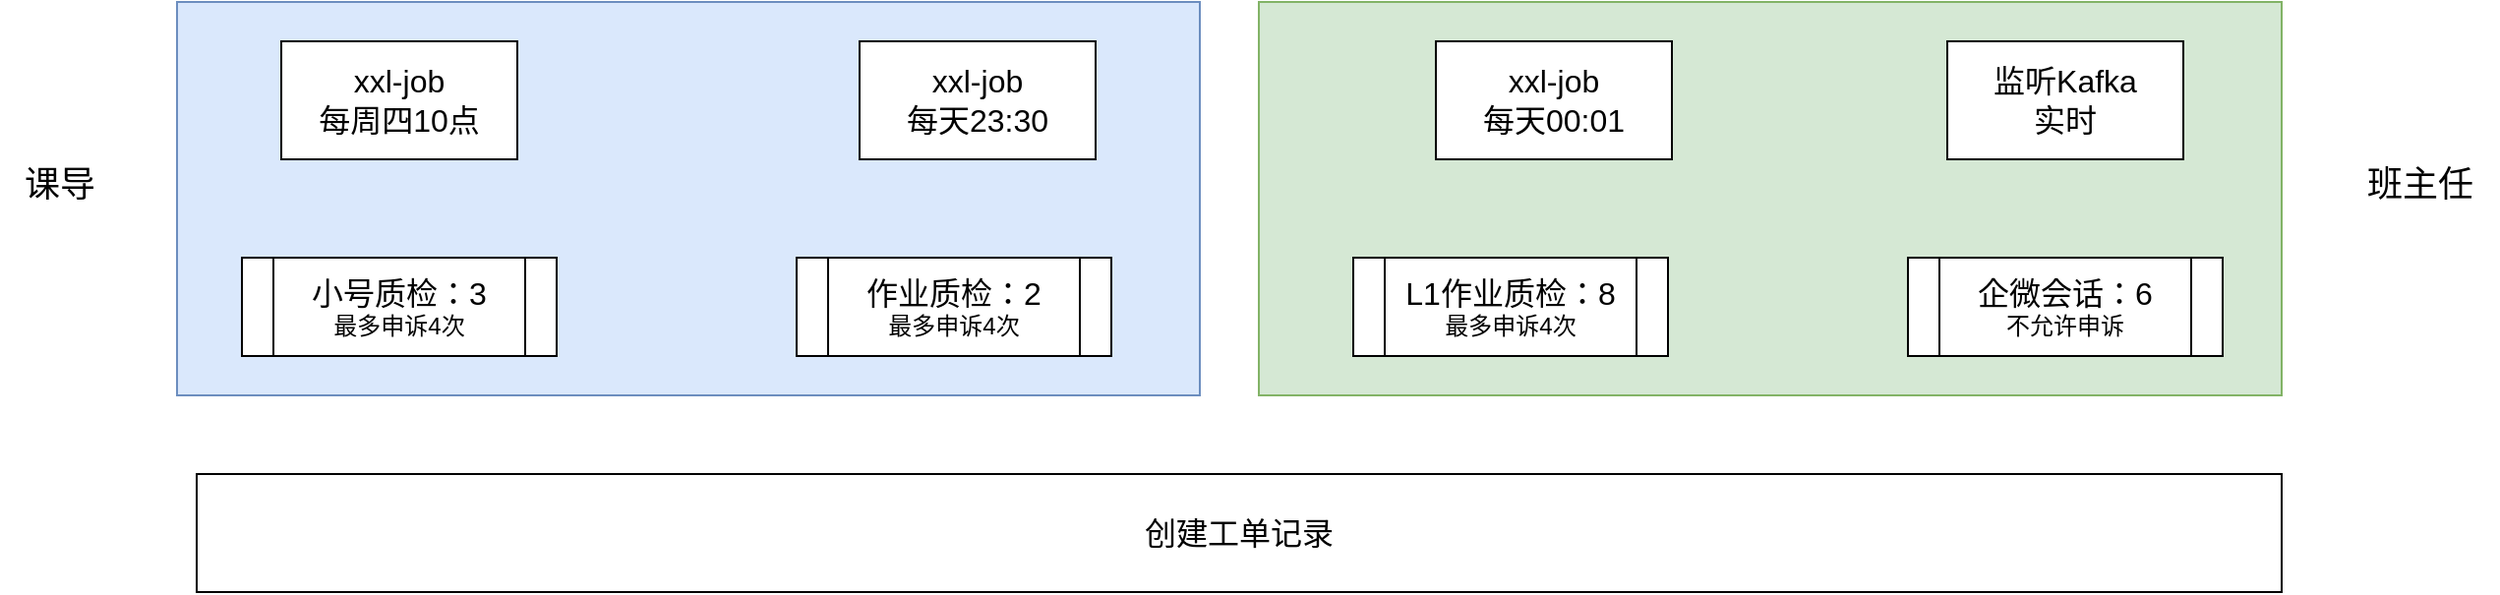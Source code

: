 <mxfile version="21.6.8" type="github">
  <diagram name="第 1 页" id="dMJNWCL1bGJtL2uopitH">
    <mxGraphModel dx="1702" dy="452" grid="1" gridSize="10" guides="1" tooltips="1" connect="1" arrows="1" fold="1" page="1" pageScale="1" pageWidth="827" pageHeight="1169" math="0" shadow="0">
      <root>
        <mxCell id="0" />
        <mxCell id="1" parent="0" />
        <mxCell id="zbNSWQ39G8rCh_Bigl1x-12" value="" style="rounded=0;whiteSpace=wrap;html=1;fillColor=#d5e8d4;strokeColor=#82b366;" vertex="1" parent="1">
          <mxGeometry x="580" y="30" width="520" height="200" as="geometry" />
        </mxCell>
        <mxCell id="zbNSWQ39G8rCh_Bigl1x-11" value="" style="rounded=0;whiteSpace=wrap;html=1;fillColor=#dae8fc;strokeColor=#6c8ebf;" vertex="1" parent="1">
          <mxGeometry x="30" y="30" width="520" height="200" as="geometry" />
        </mxCell>
        <mxCell id="zbNSWQ39G8rCh_Bigl1x-1" value="&lt;font style=&quot;&quot;&gt;&lt;span style=&quot;font-size: 16px;&quot;&gt;小号质检：3&lt;/span&gt;&lt;br&gt;&lt;font style=&quot;font-size: 12px;&quot;&gt;最多申诉4次&lt;/font&gt;&lt;br&gt;&lt;/font&gt;" style="shape=process;whiteSpace=wrap;html=1;backgroundOutline=1;" vertex="1" parent="1">
          <mxGeometry x="63" y="160" width="160" height="50" as="geometry" />
        </mxCell>
        <mxCell id="zbNSWQ39G8rCh_Bigl1x-2" value="&lt;font style=&quot;&quot;&gt;&lt;span style=&quot;font-size: 16px;&quot;&gt;作业质检：2&lt;/span&gt;&lt;br&gt;&lt;font style=&quot;font-size: 12px;&quot;&gt;最多申诉4次&lt;/font&gt;&lt;br&gt;&lt;/font&gt;" style="shape=process;whiteSpace=wrap;html=1;backgroundOutline=1;" vertex="1" parent="1">
          <mxGeometry x="345" y="160" width="160" height="50" as="geometry" />
        </mxCell>
        <mxCell id="zbNSWQ39G8rCh_Bigl1x-4" value="&lt;font style=&quot;&quot;&gt;&lt;span style=&quot;font-size: 16px;&quot;&gt;L1作业质检：8&lt;/span&gt;&lt;br&gt;&lt;font style=&quot;font-size: 12px;&quot;&gt;最多申诉4次&lt;/font&gt;&lt;br&gt;&lt;/font&gt;" style="shape=process;whiteSpace=wrap;html=1;backgroundOutline=1;" vertex="1" parent="1">
          <mxGeometry x="628" y="160" width="160" height="50" as="geometry" />
        </mxCell>
        <mxCell id="zbNSWQ39G8rCh_Bigl1x-6" value="&lt;span style=&quot;font-size: 16px;&quot;&gt;xxl-job&lt;br&gt;每周四10点&lt;/span&gt;" style="rounded=0;whiteSpace=wrap;html=1;" vertex="1" parent="1">
          <mxGeometry x="83" y="50" width="120" height="60" as="geometry" />
        </mxCell>
        <mxCell id="zbNSWQ39G8rCh_Bigl1x-7" value="&lt;span style=&quot;font-size: 16px;&quot;&gt;xxl-job&lt;br&gt;每&lt;/span&gt;&lt;font style=&quot;font-size: 16px;&quot;&gt;天23:30&lt;/font&gt;" style="rounded=0;whiteSpace=wrap;html=1;" vertex="1" parent="1">
          <mxGeometry x="377" y="50" width="120" height="60" as="geometry" />
        </mxCell>
        <mxCell id="zbNSWQ39G8rCh_Bigl1x-8" value="&lt;span style=&quot;font-size: 16px;&quot;&gt;xxl-job&lt;br&gt;每&lt;/span&gt;&lt;font style=&quot;font-size: 16px;&quot;&gt;天00:01&lt;/font&gt;" style="rounded=0;whiteSpace=wrap;html=1;" vertex="1" parent="1">
          <mxGeometry x="670" y="50" width="120" height="60" as="geometry" />
        </mxCell>
        <mxCell id="zbNSWQ39G8rCh_Bigl1x-9" value="&lt;span style=&quot;font-size: 16px;&quot;&gt;企微会话：6&lt;/span&gt;&lt;br&gt;不允许申诉" style="shape=process;whiteSpace=wrap;html=1;backgroundOutline=1;" vertex="1" parent="1">
          <mxGeometry x="910" y="160" width="160" height="50" as="geometry" />
        </mxCell>
        <mxCell id="zbNSWQ39G8rCh_Bigl1x-10" value="&lt;span style=&quot;font-size: 16px;&quot;&gt;监听Kafka&lt;br&gt;实时&lt;br&gt;&lt;/span&gt;" style="rounded=0;whiteSpace=wrap;html=1;" vertex="1" parent="1">
          <mxGeometry x="930" y="50" width="120" height="60" as="geometry" />
        </mxCell>
        <mxCell id="zbNSWQ39G8rCh_Bigl1x-13" value="&lt;font style=&quot;font-size: 18px;&quot;&gt;课导&lt;/font&gt;" style="text;html=1;align=center;verticalAlign=middle;resizable=0;points=[];autosize=1;strokeColor=none;fillColor=none;" vertex="1" parent="1">
          <mxGeometry x="-60" y="103" width="60" height="40" as="geometry" />
        </mxCell>
        <mxCell id="zbNSWQ39G8rCh_Bigl1x-14" value="&lt;font style=&quot;font-size: 18px;&quot;&gt;班主任&lt;/font&gt;" style="text;html=1;align=center;verticalAlign=middle;resizable=0;points=[];autosize=1;strokeColor=none;fillColor=none;" vertex="1" parent="1">
          <mxGeometry x="1130" y="103" width="80" height="40" as="geometry" />
        </mxCell>
        <mxCell id="zbNSWQ39G8rCh_Bigl1x-15" value="&lt;span style=&quot;font-size: 16px;&quot;&gt;创建工单记录&lt;/span&gt;" style="rounded=0;whiteSpace=wrap;html=1;" vertex="1" parent="1">
          <mxGeometry x="40" y="270" width="1060" height="60" as="geometry" />
        </mxCell>
      </root>
    </mxGraphModel>
  </diagram>
</mxfile>
